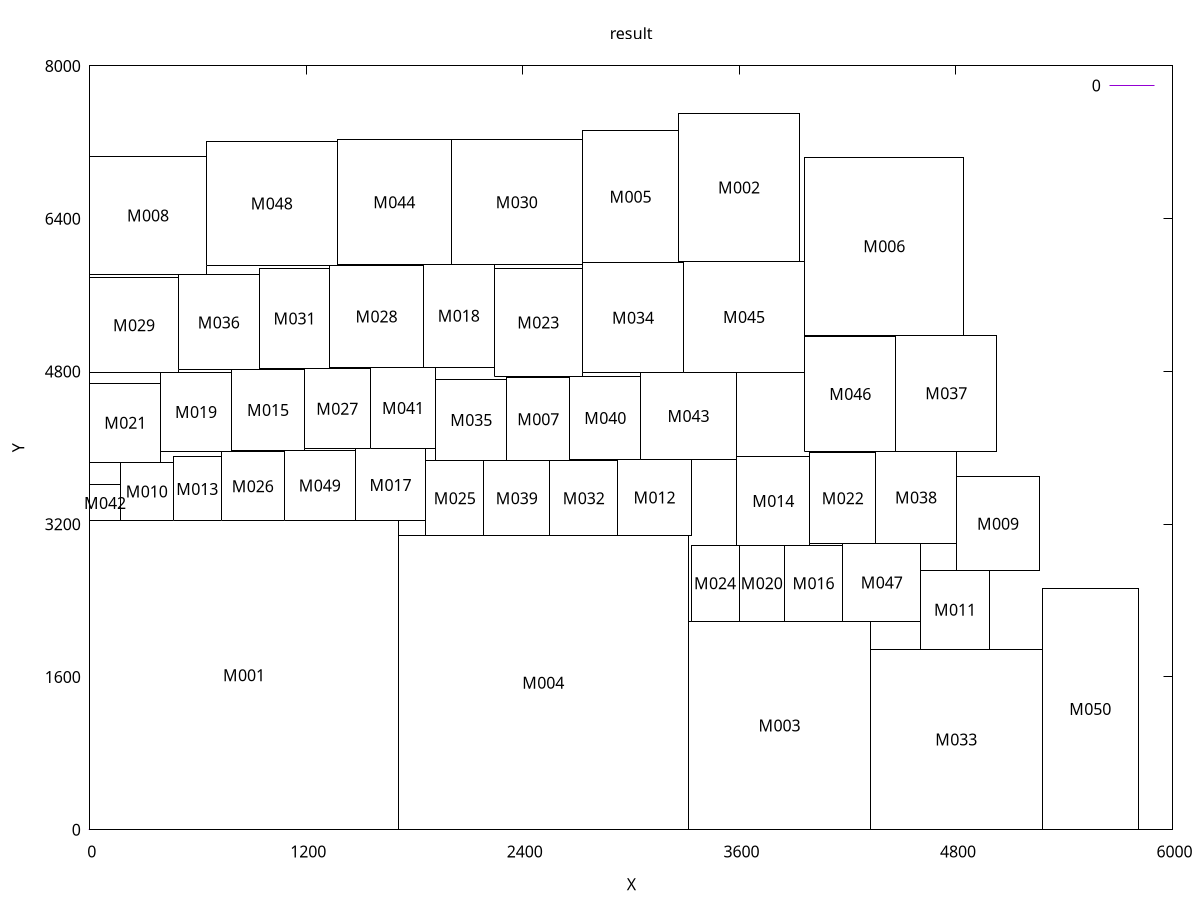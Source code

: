 reset
set title "result"
set xlabel "X"
set ylabel "Y"
set object 1 rect from 0,0 to 1708,3234
set label "M001" at 854,1617 center
set object 2 rect from 3262,5950 to 3934,7504
set label "M002" at 3598,6727 center
set object 3 rect from 3318,0 to 4326,2184
set label "M003" at 3822,1092 center
set object 4 rect from 1708,0 to 3318,3080
set label "M004" at 2513,1540 center
set object 5 rect from 2730,5936 to 3262,7322
set label "M005" at 2996,6629 center
set object 6 rect from 3962,5180 to 4844,7042
set label "M006" at 4403,6111 center
set object 7 rect from 2310,3864 to 2660,4732
set label "M007" at 2485,4298 center
set object 8 rect from 0,5810 to 644,7056
set label "M008" at 322,6433 center
set object 9 rect from 4802,2716 to 5264,3696
set label "M009" at 5033,3206 center
set object 10 rect from 168,3234 to 462,3850
set label "M010" at 315,3542 center
set object 11 rect from 4606,1890 to 4984,2716
set label "M011" at 4795,2303 center
set object 12 rect from 2926,3080 to 3332,3878
set label "M012" at 3129,3479 center
set object 13 rect from 462,3234 to 728,3906
set label "M013" at 595,3570 center
set object 14 rect from 3584,2982 to 3990,3906
set label "M014" at 3787,3444 center
set object 15 rect from 784,3976 to 1190,4816
set label "M015" at 987,4396 center
set object 16 rect from 3850,2184 to 4172,2982
set label "M016" at 4011,2583 center
set object 17 rect from 1470,3234 to 1862,3990
set label "M017" at 1666,3612 center
set object 18 rect from 1848,4844 to 2240,5922
set label "M018" at 2044,5383 center
set object 19 rect from 392,3962 to 784,4788
set label "M019" at 588,4375 center
set object 20 rect from 3598,2184 to 3850,2982
set label "M020" at 3724,2583 center
set object 21 rect from 0,3850 to 392,4676
set label "M021" at 196,4263 center
set object 22 rect from 3990,2996 to 4354,3948
set label "M022" at 4172,3472 center
set object 23 rect from 2240,4746 to 2730,5880
set label "M023" at 2485,5313 center
set object 24 rect from 3332,2184 to 3598,2982
set label "M024" at 3465,2583 center
set object 25 rect from 1862,3080 to 2184,3864
set label "M025" at 2023,3472 center
set object 26 rect from 728,3234 to 1078,3962
set label "M026" at 903,3598 center
set object 27 rect from 1190,3990 to 1554,4830
set label "M027" at 1372,4410 center
set object 28 rect from 1330,4844 to 1848,5908
set label "M028" at 1589,5376 center
set object 29 rect from 0,4788 to 490,5782
set label "M029" at 245,5285 center
set object 30 rect from 2002,5922 to 2730,7224
set label "M030" at 2366,6573 center
set object 31 rect from 938,4830 to 1330,5880
set label "M031" at 1134,5355 center
set object 32 rect from 2548,3080 to 2926,3864
set label "M032" at 2737,3472 center
set object 33 rect from 4326,0 to 5278,1890
set label "M033" at 4802,945 center
set object 34 rect from 2730,4788 to 3290,5936
set label "M034" at 3010,5362 center
set object 35 rect from 1918,3864 to 2310,4718
set label "M035" at 2114,4291 center
set object 36 rect from 490,4816 to 938,5810
set label "M036" at 714,5313 center
set object 37 rect from 4466,3962 to 5026,5180
set label "M037" at 4746,4571 center
set object 38 rect from 4354,2996 to 4802,3962
set label "M038" at 4578,3479 center
set object 39 rect from 2184,3080 to 2548,3864
set label "M039" at 2366,3472 center
set object 40 rect from 2660,3878 to 3052,4746
set label "M040" at 2856,4312 center
set object 41 rect from 1554,3990 to 1918,4844
set label "M041" at 1736,4417 center
set object 42 rect from 0,3234 to 168,3612
set label "M042" at 84,3423 center
set object 43 rect from 3052,3878 to 3584,4788
set label "M043" at 3318,4333 center
set object 44 rect from 1372,5922 to 2002,7224
set label "M044" at 1687,6573 center
set object 45 rect from 3290,4788 to 3962,5950
set label "M045" at 3626,5369 center
set object 46 rect from 3962,3962 to 4466,5166
set label "M046" at 4214,4564 center
set object 47 rect from 4172,2184 to 4606,2996
set label "M047" at 4389,2590 center
set object 48 rect from 644,5908 to 1372,7210
set label "M048" at 1008,6559 center
set object 49 rect from 1078,3234 to 1470,3976
set label "M049" at 1274,3605 center
set object 50 rect from 5279,0 to 5810,2530
set label "M050" at 5544,1265 center
set xtics 1200
set ytics 1600
plot [0:6000][0:8000]0
set terminal png size 1024, 768
set output "output.png"
replot
